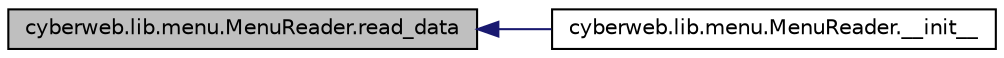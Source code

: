 digraph G
{
  edge [fontname="Helvetica",fontsize="10",labelfontname="Helvetica",labelfontsize="10"];
  node [fontname="Helvetica",fontsize="10",shape=record];
  rankdir="LR";
  Node1 [label="cyberweb.lib.menu.MenuReader.read_data",height=0.2,width=0.4,color="black", fillcolor="grey75", style="filled" fontcolor="black"];
  Node1 -> Node2 [dir="back",color="midnightblue",fontsize="10",style="solid",fontname="Helvetica"];
  Node2 [label="cyberweb.lib.menu.MenuReader.__init__",height=0.2,width=0.4,color="black", fillcolor="white", style="filled",URL="$classcyberweb_1_1lib_1_1menu_1_1_menu_reader.html#a0519de49841958104f2d00f4a1d6f6fe"];
}
